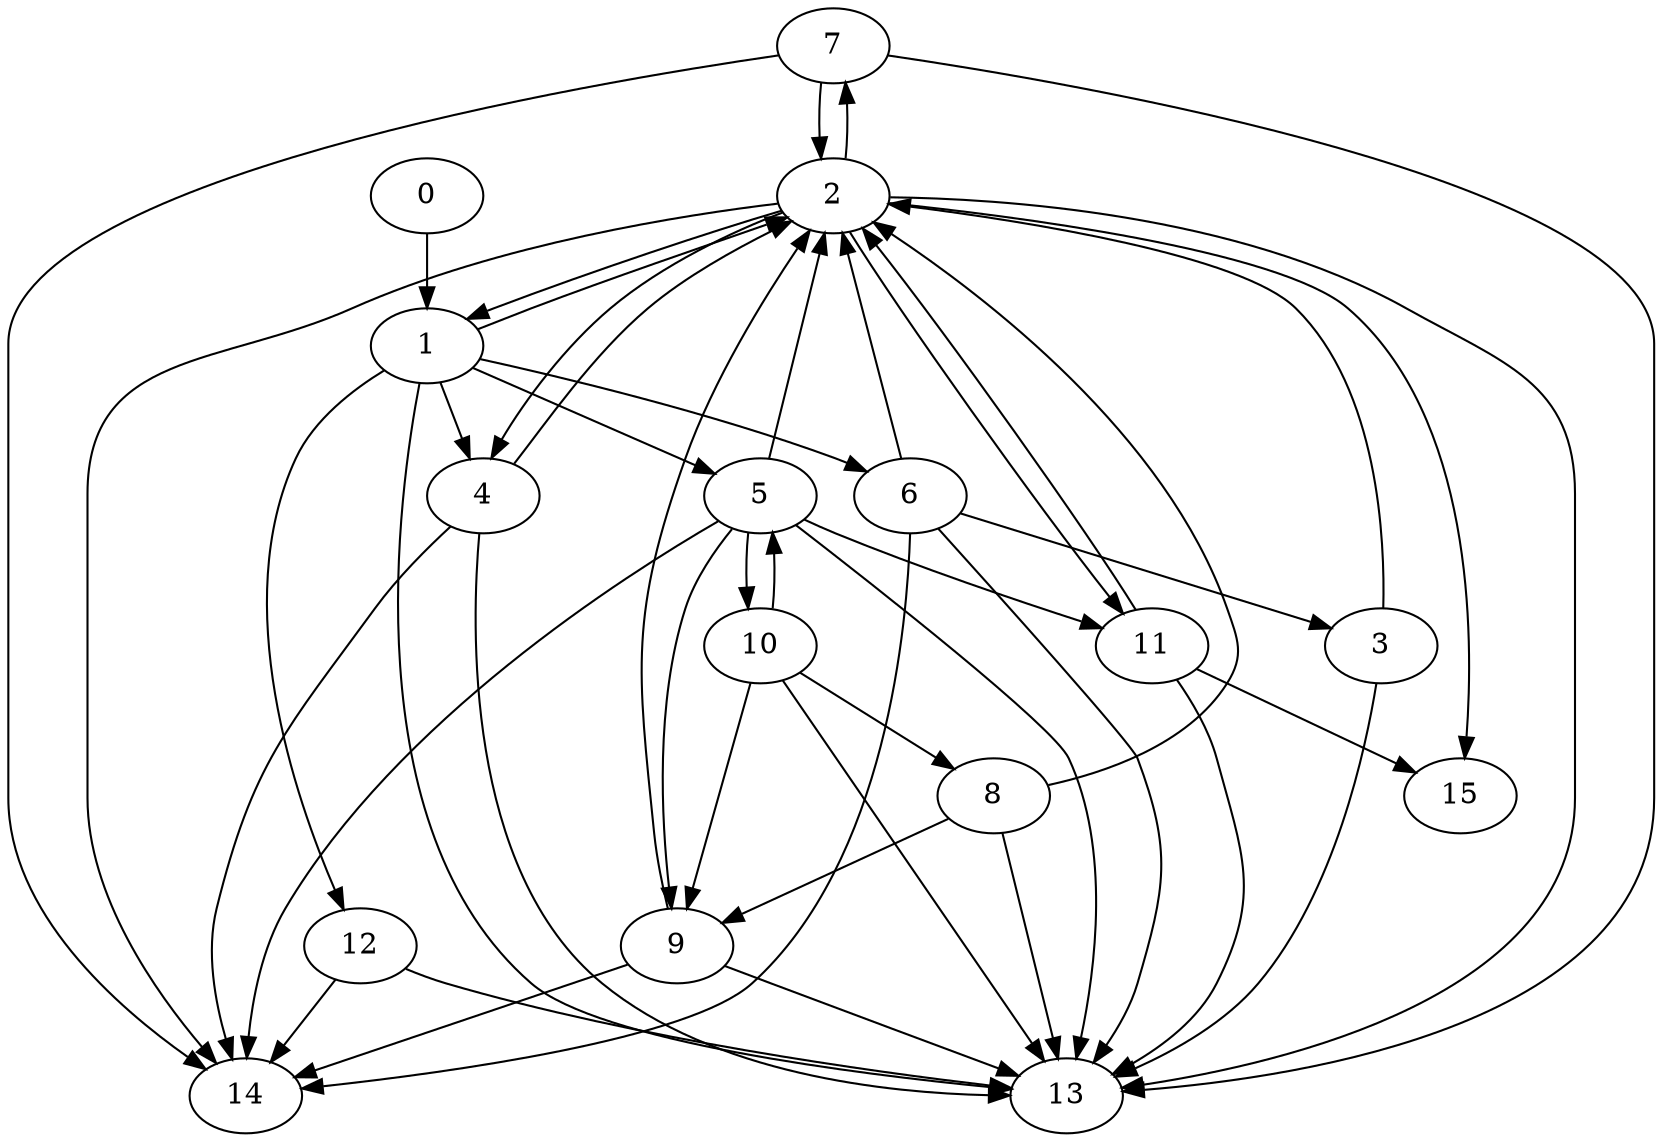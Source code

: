 // 0:E:\Postgraduate_study\FlappyBird\src\main\java\com\kingyu\flappybird\app\App.java
// 1:E:\Postgraduate_study\FlappyBird\src\main\java\com\kingyu\flappybird\app\Game.java
// 2:E:\Postgraduate_study\FlappyBird\src\main\java\com\kingyu\flappybird\component\Bird.java
// 3:E:\Postgraduate_study\FlappyBird\src\main\java\com\kingyu\flappybird\component\Cloud.java
// 4:E:\Postgraduate_study\FlappyBird\src\main\java\com\kingyu\flappybird\component\GameBackground.java
// 5:E:\Postgraduate_study\FlappyBird\src\main\java\com\kingyu\flappybird\component\GameElementLayer.java
// 6:E:\Postgraduate_study\FlappyBird\src\main\java\com\kingyu\flappybird\component\GameForeground.java
// 7:E:\Postgraduate_study\FlappyBird\src\main\java\com\kingyu\flappybird\component\GameOverAnimation.java
// 8:E:\Postgraduate_study\FlappyBird\src\main\java\com\kingyu\flappybird\component\MovingPipe.java
// 9:E:\Postgraduate_study\FlappyBird\src\main\java\com\kingyu\flappybird\component\Pipe.java
// 10:E:\Postgraduate_study\FlappyBird\src\main\java\com\kingyu\flappybird\component\PipePool.java
// 11:E:\Postgraduate_study\FlappyBird\src\main\java\com\kingyu\flappybird\component\ScoreCounter.java
// 12:E:\Postgraduate_study\FlappyBird\src\main\java\com\kingyu\flappybird\component\WelcomeAnimation.java
// 13:E:\Postgraduate_study\FlappyBird\src\main\java\com\kingyu\flappybird\util\Constant.java
// 14:E:\Postgraduate_study\FlappyBird\src\main\java\com\kingyu\flappybird\util\GameUtil.java
// 15:E:\Postgraduate_study\FlappyBird\src\main\java\com\kingyu\flappybird\util\MusicUtil.java
digraph
{
	7 -> 14;
	1 -> 4;
	1 -> 2;
	1 -> 12;
	7 -> 13;
	1 -> 13;
	6 -> 2;
	6 -> 3;
	4 -> 14;
	4 -> 13;
	10 -> 13;
	5 -> 2;
	12 -> 13;
	1 -> 6;
	1 -> 5;
	5 -> 9;
	2 -> 1;
	11 -> 2;
	8 -> 13;
	7 -> 2;
	11 -> 15;
	2 -> 4;
	2 -> 7;
	11 -> 13;
	10 -> 5;
	3 -> 2;
	8 -> 2;
	5 -> 10;
	5 -> 11;
	5 -> 13;
	5 -> 14;
	2 -> 11;
	10 -> 9;
	10 -> 8;
	2 -> 14;
	2 -> 13;
	2 -> 15;
	12 -> 14;
	9 -> 13;
	9 -> 2;
	8 -> 9;
	4 -> 2;
	0 -> 1;
	3 -> 13;
	9 -> 14;
	6 -> 14;
	6 -> 13;
}
